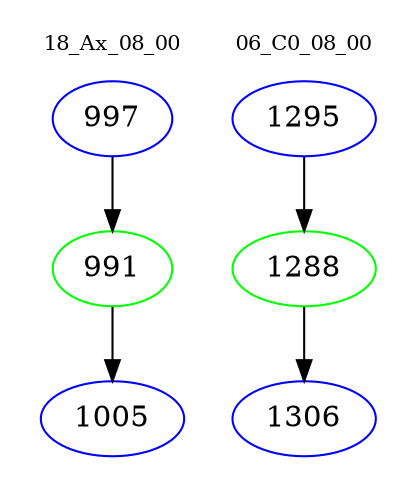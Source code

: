 digraph{
subgraph cluster_0 {
color = white
label = "18_Ax_08_00";
fontsize=10;
T0_997 [label="997", color="blue"]
T0_997 -> T0_991 [color="black"]
T0_991 [label="991", color="green"]
T0_991 -> T0_1005 [color="black"]
T0_1005 [label="1005", color="blue"]
}
subgraph cluster_1 {
color = white
label = "06_C0_08_00";
fontsize=10;
T1_1295 [label="1295", color="blue"]
T1_1295 -> T1_1288 [color="black"]
T1_1288 [label="1288", color="green"]
T1_1288 -> T1_1306 [color="black"]
T1_1306 [label="1306", color="blue"]
}
}
